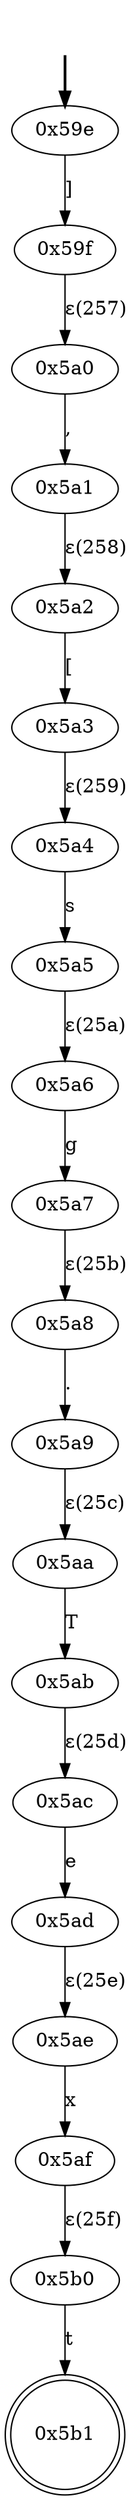 digraph {
	fake [style=invisible]
	"0x59e" [root=true]
	"0x59f"
	"0x5a0"
	"0x5a1"
	"0x5a2"
	"0x5a3"
	"0x5a4"
	"0x5a5"
	"0x5a6"
	"0x5a7"
	"0x5a8"
	"0x5a9"
	"0x5aa"
	"0x5ab"
	"0x5ac"
	"0x5ad"
	"0x5ae"
	"0x5af"
	"0x5b0"
	"0x5b1" [shape=doublecircle]
	fake -> "0x59e" [style=bold]
	"0x59e" -> "0x59f" [label="]"]
	"0x5a0" -> "0x5a1" [label=","]
	"0x59f" -> "0x5a0" [label="ε(257)"]
	"0x5a2" -> "0x5a3" [label="["]
	"0x5a1" -> "0x5a2" [label="ε(258)"]
	"0x5a4" -> "0x5a5" [label=s]
	"0x5a3" -> "0x5a4" [label="ε(259)"]
	"0x5a6" -> "0x5a7" [label=g]
	"0x5a5" -> "0x5a6" [label="ε(25a)"]
	"0x5a8" -> "0x5a9" [label="."]
	"0x5a7" -> "0x5a8" [label="ε(25b)"]
	"0x5aa" -> "0x5ab" [label=T]
	"0x5a9" -> "0x5aa" [label="ε(25c)"]
	"0x5ac" -> "0x5ad" [label=e]
	"0x5ab" -> "0x5ac" [label="ε(25d)"]
	"0x5ae" -> "0x5af" [label=x]
	"0x5ad" -> "0x5ae" [label="ε(25e)"]
	"0x5b0" -> "0x5b1" [label=t]
	"0x5af" -> "0x5b0" [label="ε(25f)"]
}

